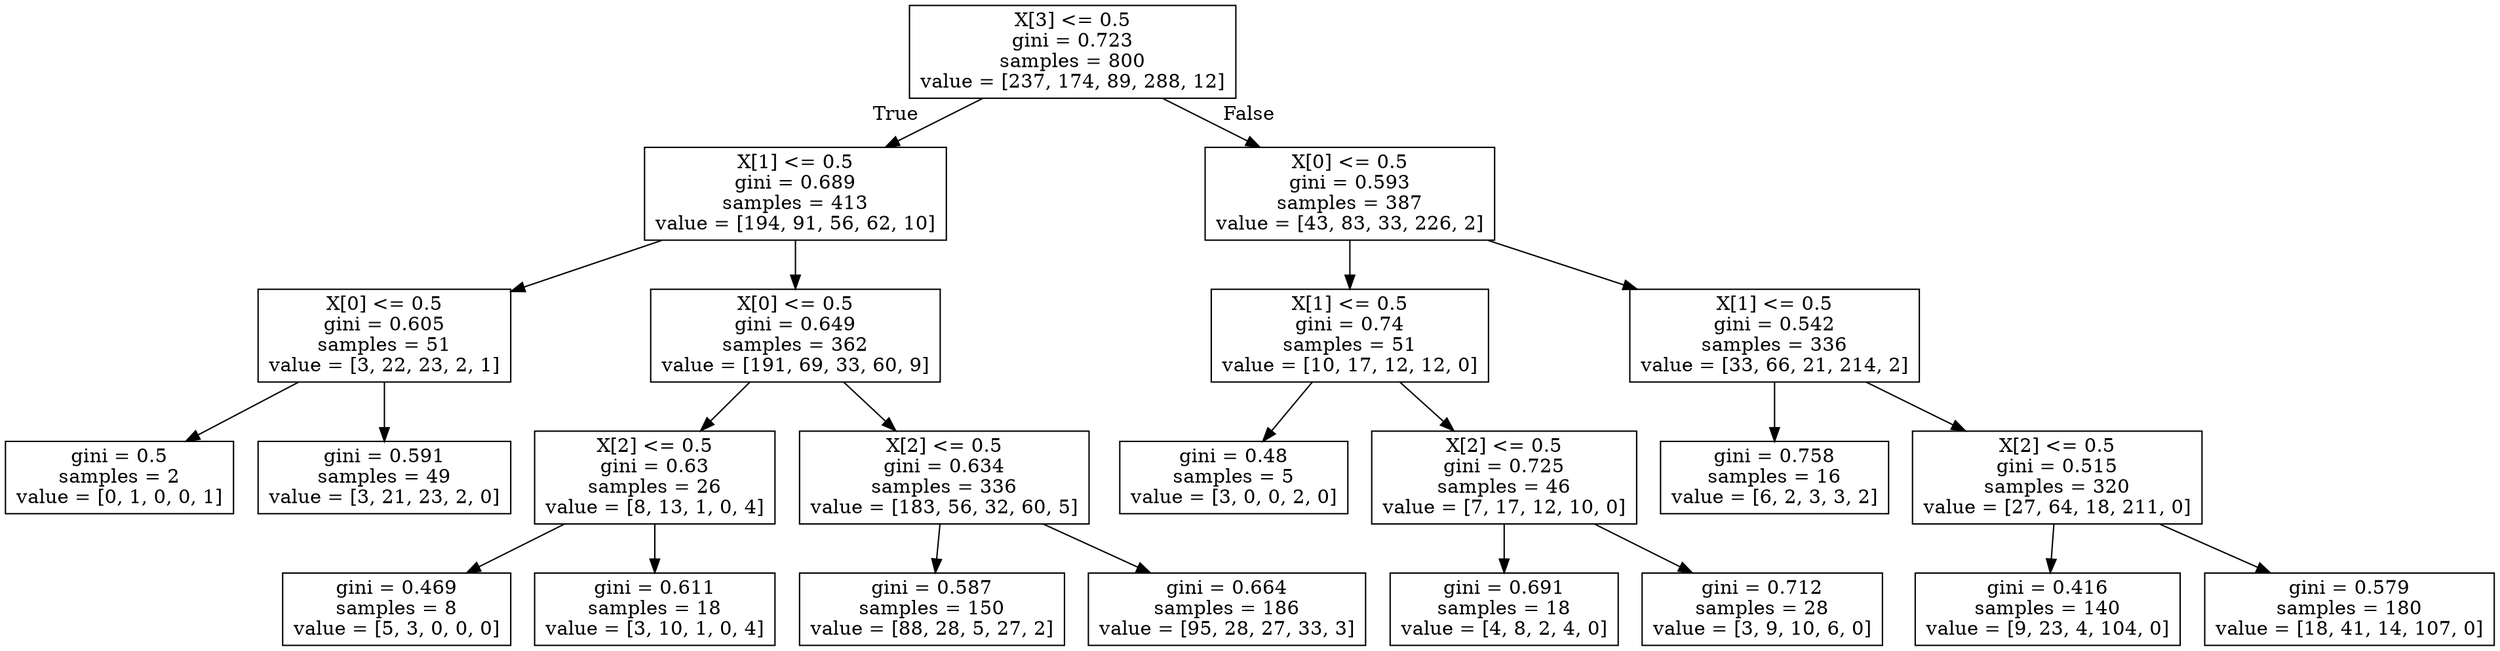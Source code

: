 digraph Tree {
node [shape=box] ;
0 [label="X[3] <= 0.5\ngini = 0.723\nsamples = 800\nvalue = [237, 174, 89, 288, 12]"] ;
1 [label="X[1] <= 0.5\ngini = 0.689\nsamples = 413\nvalue = [194, 91, 56, 62, 10]"] ;
0 -> 1 [labeldistance=2.5, labelangle=45, headlabel="True"] ;
2 [label="X[0] <= 0.5\ngini = 0.605\nsamples = 51\nvalue = [3, 22, 23, 2, 1]"] ;
1 -> 2 ;
3 [label="gini = 0.5\nsamples = 2\nvalue = [0, 1, 0, 0, 1]"] ;
2 -> 3 ;
4 [label="gini = 0.591\nsamples = 49\nvalue = [3, 21, 23, 2, 0]"] ;
2 -> 4 ;
5 [label="X[0] <= 0.5\ngini = 0.649\nsamples = 362\nvalue = [191, 69, 33, 60, 9]"] ;
1 -> 5 ;
6 [label="X[2] <= 0.5\ngini = 0.63\nsamples = 26\nvalue = [8, 13, 1, 0, 4]"] ;
5 -> 6 ;
7 [label="gini = 0.469\nsamples = 8\nvalue = [5, 3, 0, 0, 0]"] ;
6 -> 7 ;
8 [label="gini = 0.611\nsamples = 18\nvalue = [3, 10, 1, 0, 4]"] ;
6 -> 8 ;
9 [label="X[2] <= 0.5\ngini = 0.634\nsamples = 336\nvalue = [183, 56, 32, 60, 5]"] ;
5 -> 9 ;
10 [label="gini = 0.587\nsamples = 150\nvalue = [88, 28, 5, 27, 2]"] ;
9 -> 10 ;
11 [label="gini = 0.664\nsamples = 186\nvalue = [95, 28, 27, 33, 3]"] ;
9 -> 11 ;
12 [label="X[0] <= 0.5\ngini = 0.593\nsamples = 387\nvalue = [43, 83, 33, 226, 2]"] ;
0 -> 12 [labeldistance=2.5, labelangle=-45, headlabel="False"] ;
13 [label="X[1] <= 0.5\ngini = 0.74\nsamples = 51\nvalue = [10, 17, 12, 12, 0]"] ;
12 -> 13 ;
14 [label="gini = 0.48\nsamples = 5\nvalue = [3, 0, 0, 2, 0]"] ;
13 -> 14 ;
15 [label="X[2] <= 0.5\ngini = 0.725\nsamples = 46\nvalue = [7, 17, 12, 10, 0]"] ;
13 -> 15 ;
16 [label="gini = 0.691\nsamples = 18\nvalue = [4, 8, 2, 4, 0]"] ;
15 -> 16 ;
17 [label="gini = 0.712\nsamples = 28\nvalue = [3, 9, 10, 6, 0]"] ;
15 -> 17 ;
18 [label="X[1] <= 0.5\ngini = 0.542\nsamples = 336\nvalue = [33, 66, 21, 214, 2]"] ;
12 -> 18 ;
19 [label="gini = 0.758\nsamples = 16\nvalue = [6, 2, 3, 3, 2]"] ;
18 -> 19 ;
20 [label="X[2] <= 0.5\ngini = 0.515\nsamples = 320\nvalue = [27, 64, 18, 211, 0]"] ;
18 -> 20 ;
21 [label="gini = 0.416\nsamples = 140\nvalue = [9, 23, 4, 104, 0]"] ;
20 -> 21 ;
22 [label="gini = 0.579\nsamples = 180\nvalue = [18, 41, 14, 107, 0]"] ;
20 -> 22 ;
}